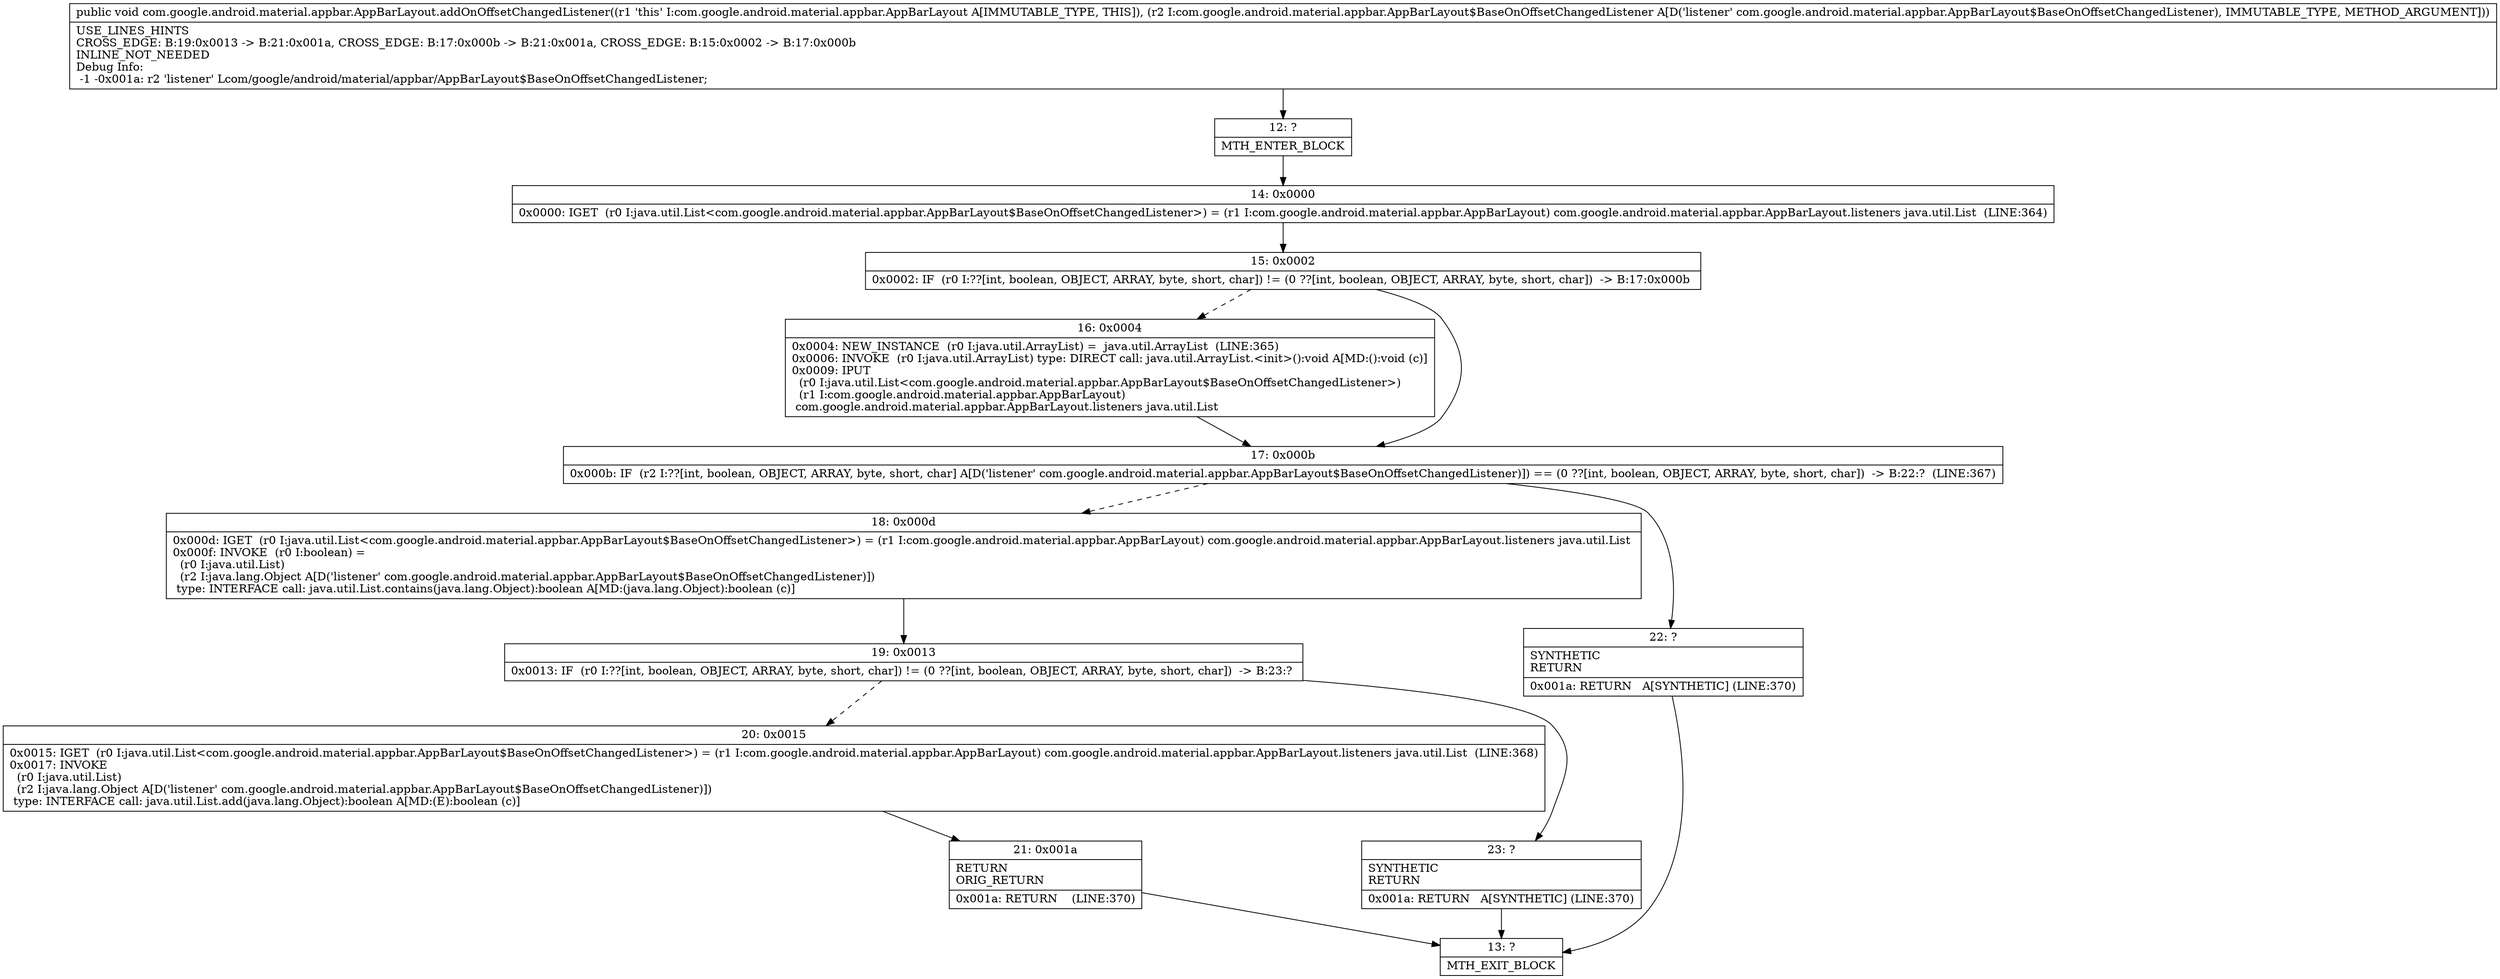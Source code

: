 digraph "CFG forcom.google.android.material.appbar.AppBarLayout.addOnOffsetChangedListener(Lcom\/google\/android\/material\/appbar\/AppBarLayout$BaseOnOffsetChangedListener;)V" {
Node_12 [shape=record,label="{12\:\ ?|MTH_ENTER_BLOCK\l}"];
Node_14 [shape=record,label="{14\:\ 0x0000|0x0000: IGET  (r0 I:java.util.List\<com.google.android.material.appbar.AppBarLayout$BaseOnOffsetChangedListener\>) = (r1 I:com.google.android.material.appbar.AppBarLayout) com.google.android.material.appbar.AppBarLayout.listeners java.util.List  (LINE:364)\l}"];
Node_15 [shape=record,label="{15\:\ 0x0002|0x0002: IF  (r0 I:??[int, boolean, OBJECT, ARRAY, byte, short, char]) != (0 ??[int, boolean, OBJECT, ARRAY, byte, short, char])  \-\> B:17:0x000b \l}"];
Node_16 [shape=record,label="{16\:\ 0x0004|0x0004: NEW_INSTANCE  (r0 I:java.util.ArrayList) =  java.util.ArrayList  (LINE:365)\l0x0006: INVOKE  (r0 I:java.util.ArrayList) type: DIRECT call: java.util.ArrayList.\<init\>():void A[MD:():void (c)]\l0x0009: IPUT  \l  (r0 I:java.util.List\<com.google.android.material.appbar.AppBarLayout$BaseOnOffsetChangedListener\>)\l  (r1 I:com.google.android.material.appbar.AppBarLayout)\l com.google.android.material.appbar.AppBarLayout.listeners java.util.List \l}"];
Node_17 [shape=record,label="{17\:\ 0x000b|0x000b: IF  (r2 I:??[int, boolean, OBJECT, ARRAY, byte, short, char] A[D('listener' com.google.android.material.appbar.AppBarLayout$BaseOnOffsetChangedListener)]) == (0 ??[int, boolean, OBJECT, ARRAY, byte, short, char])  \-\> B:22:?  (LINE:367)\l}"];
Node_18 [shape=record,label="{18\:\ 0x000d|0x000d: IGET  (r0 I:java.util.List\<com.google.android.material.appbar.AppBarLayout$BaseOnOffsetChangedListener\>) = (r1 I:com.google.android.material.appbar.AppBarLayout) com.google.android.material.appbar.AppBarLayout.listeners java.util.List \l0x000f: INVOKE  (r0 I:boolean) = \l  (r0 I:java.util.List)\l  (r2 I:java.lang.Object A[D('listener' com.google.android.material.appbar.AppBarLayout$BaseOnOffsetChangedListener)])\l type: INTERFACE call: java.util.List.contains(java.lang.Object):boolean A[MD:(java.lang.Object):boolean (c)]\l}"];
Node_19 [shape=record,label="{19\:\ 0x0013|0x0013: IF  (r0 I:??[int, boolean, OBJECT, ARRAY, byte, short, char]) != (0 ??[int, boolean, OBJECT, ARRAY, byte, short, char])  \-\> B:23:? \l}"];
Node_20 [shape=record,label="{20\:\ 0x0015|0x0015: IGET  (r0 I:java.util.List\<com.google.android.material.appbar.AppBarLayout$BaseOnOffsetChangedListener\>) = (r1 I:com.google.android.material.appbar.AppBarLayout) com.google.android.material.appbar.AppBarLayout.listeners java.util.List  (LINE:368)\l0x0017: INVOKE  \l  (r0 I:java.util.List)\l  (r2 I:java.lang.Object A[D('listener' com.google.android.material.appbar.AppBarLayout$BaseOnOffsetChangedListener)])\l type: INTERFACE call: java.util.List.add(java.lang.Object):boolean A[MD:(E):boolean (c)]\l}"];
Node_21 [shape=record,label="{21\:\ 0x001a|RETURN\lORIG_RETURN\l|0x001a: RETURN    (LINE:370)\l}"];
Node_13 [shape=record,label="{13\:\ ?|MTH_EXIT_BLOCK\l}"];
Node_23 [shape=record,label="{23\:\ ?|SYNTHETIC\lRETURN\l|0x001a: RETURN   A[SYNTHETIC] (LINE:370)\l}"];
Node_22 [shape=record,label="{22\:\ ?|SYNTHETIC\lRETURN\l|0x001a: RETURN   A[SYNTHETIC] (LINE:370)\l}"];
MethodNode[shape=record,label="{public void com.google.android.material.appbar.AppBarLayout.addOnOffsetChangedListener((r1 'this' I:com.google.android.material.appbar.AppBarLayout A[IMMUTABLE_TYPE, THIS]), (r2 I:com.google.android.material.appbar.AppBarLayout$BaseOnOffsetChangedListener A[D('listener' com.google.android.material.appbar.AppBarLayout$BaseOnOffsetChangedListener), IMMUTABLE_TYPE, METHOD_ARGUMENT]))  | USE_LINES_HINTS\lCROSS_EDGE: B:19:0x0013 \-\> B:21:0x001a, CROSS_EDGE: B:17:0x000b \-\> B:21:0x001a, CROSS_EDGE: B:15:0x0002 \-\> B:17:0x000b\lINLINE_NOT_NEEDED\lDebug Info:\l  \-1 \-0x001a: r2 'listener' Lcom\/google\/android\/material\/appbar\/AppBarLayout$BaseOnOffsetChangedListener;\l}"];
MethodNode -> Node_12;Node_12 -> Node_14;
Node_14 -> Node_15;
Node_15 -> Node_16[style=dashed];
Node_15 -> Node_17;
Node_16 -> Node_17;
Node_17 -> Node_18[style=dashed];
Node_17 -> Node_22;
Node_18 -> Node_19;
Node_19 -> Node_20[style=dashed];
Node_19 -> Node_23;
Node_20 -> Node_21;
Node_21 -> Node_13;
Node_23 -> Node_13;
Node_22 -> Node_13;
}

